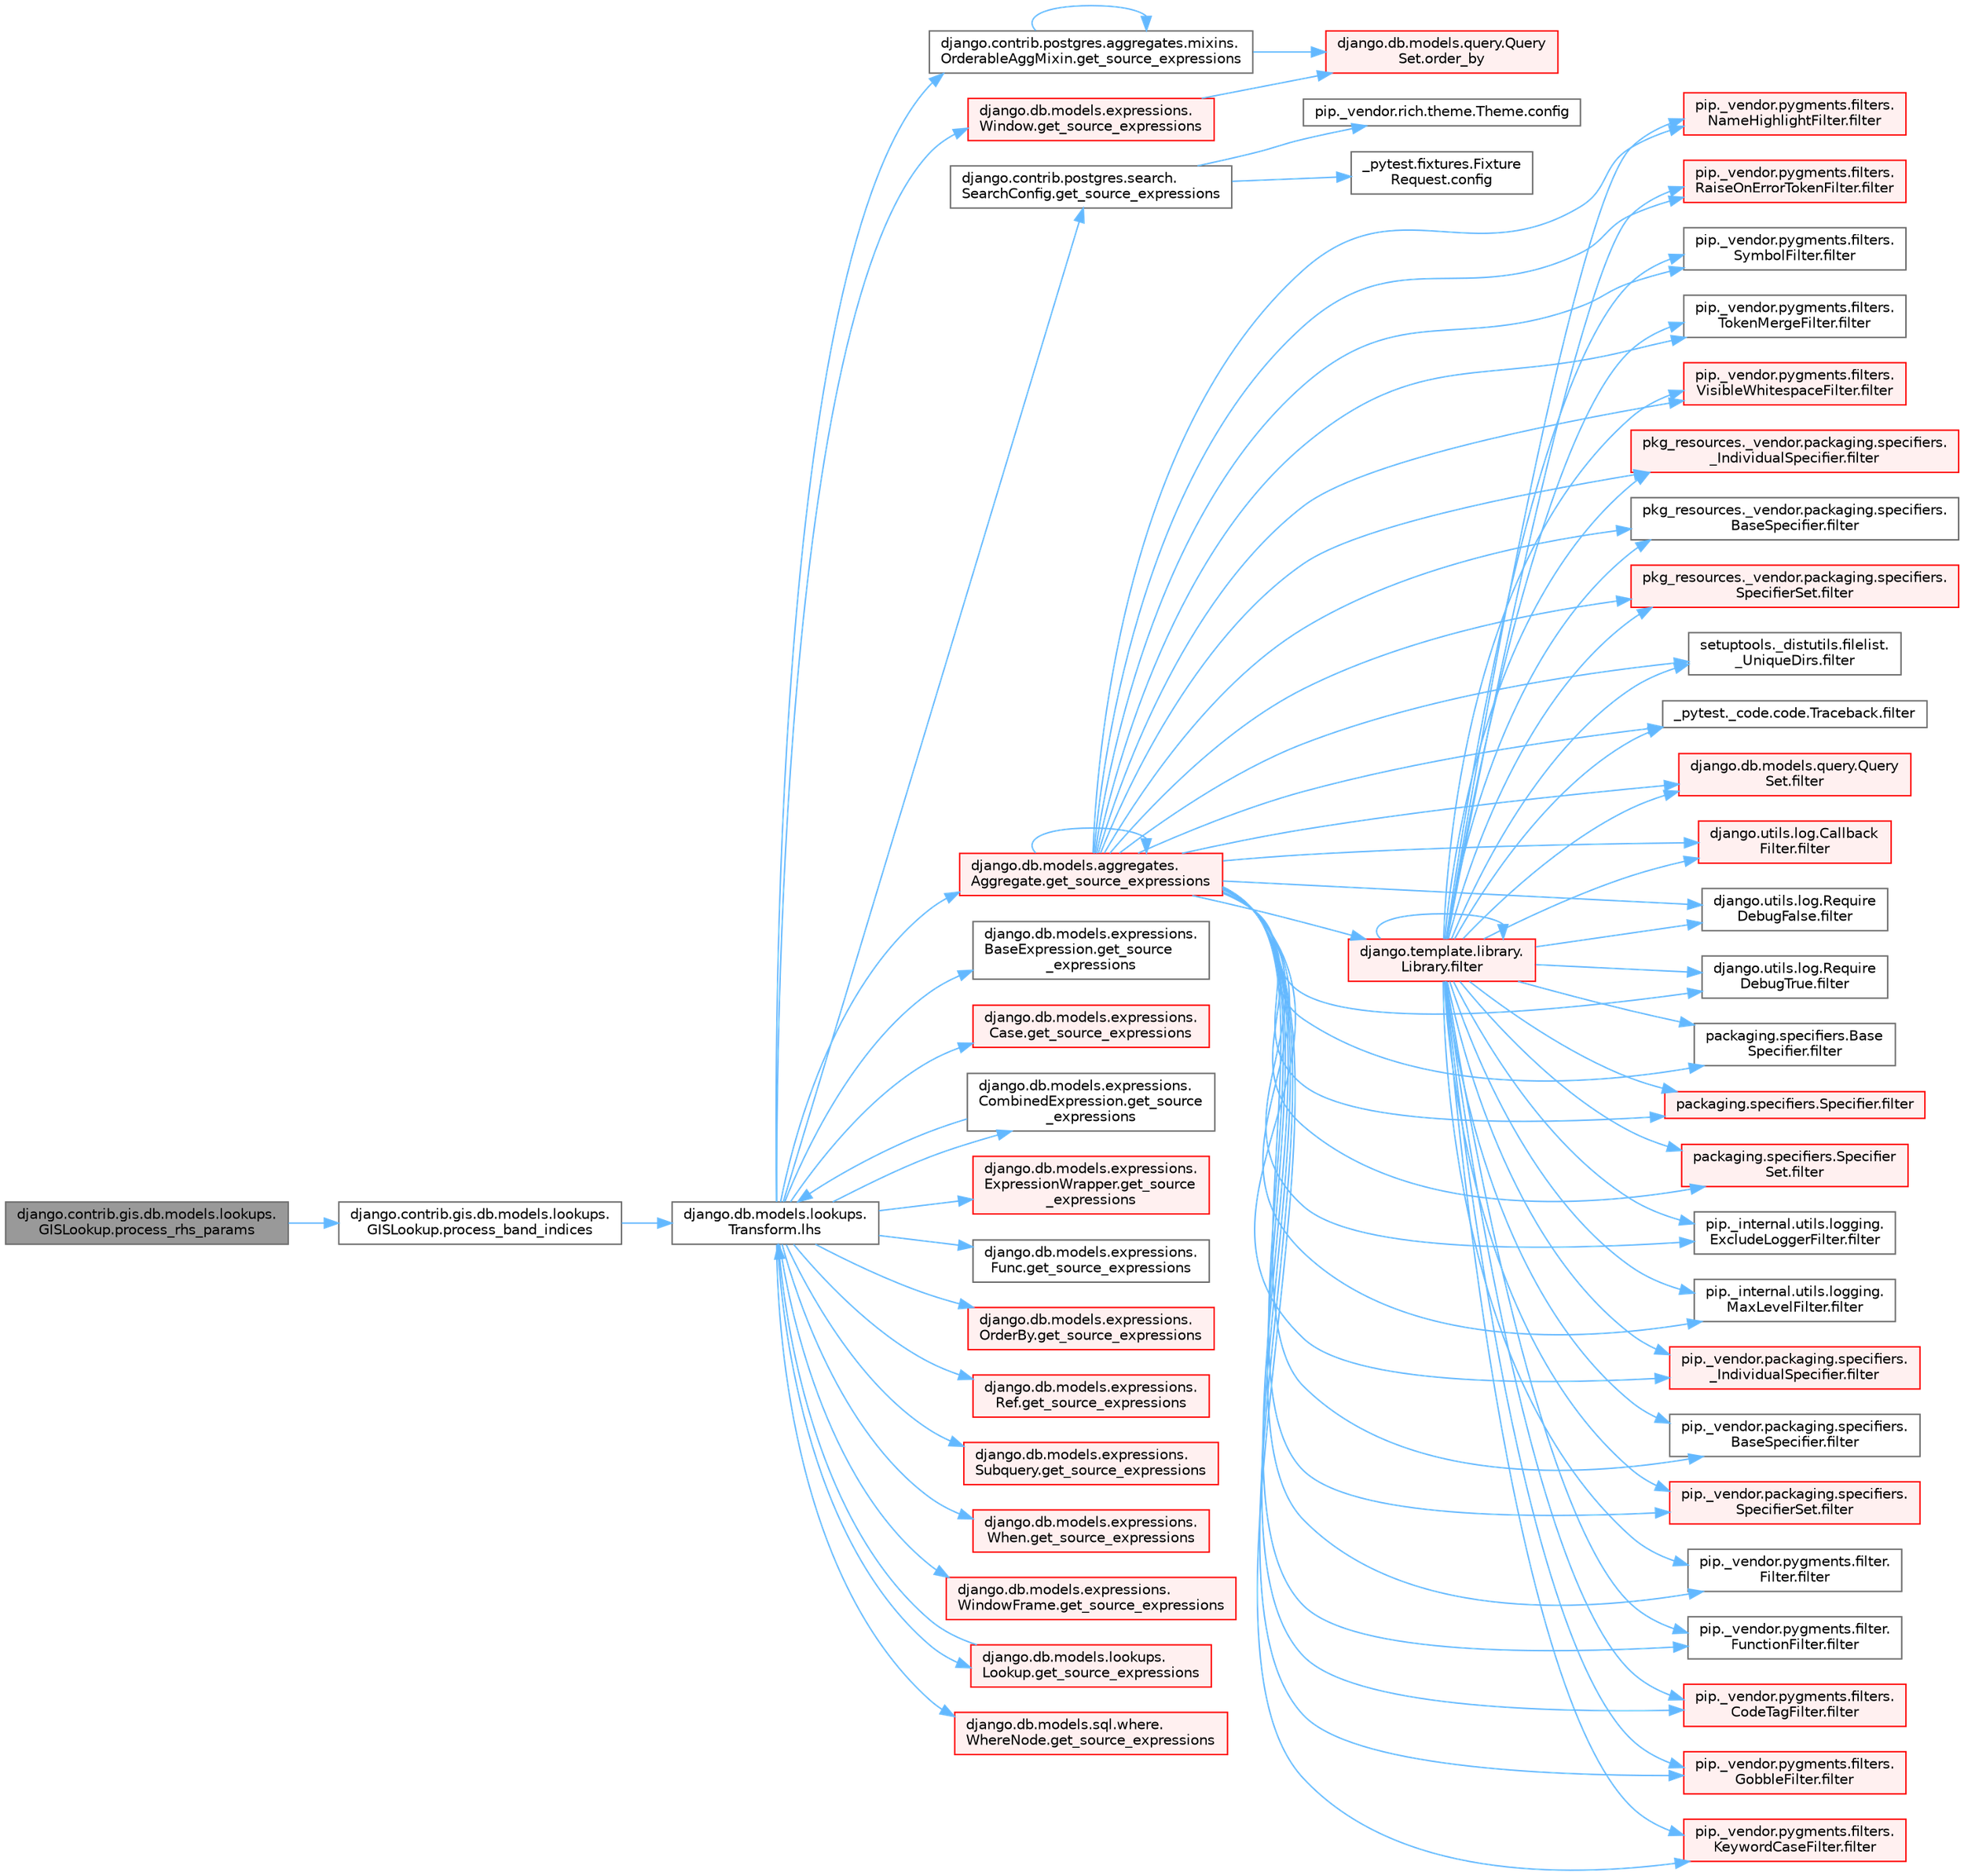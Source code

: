 digraph "django.contrib.gis.db.models.lookups.GISLookup.process_rhs_params"
{
 // LATEX_PDF_SIZE
  bgcolor="transparent";
  edge [fontname=Helvetica,fontsize=10,labelfontname=Helvetica,labelfontsize=10];
  node [fontname=Helvetica,fontsize=10,shape=box,height=0.2,width=0.4];
  rankdir="LR";
  Node1 [id="Node000001",label="django.contrib.gis.db.models.lookups.\lGISLookup.process_rhs_params",height=0.2,width=0.4,color="gray40", fillcolor="grey60", style="filled", fontcolor="black",tooltip=" "];
  Node1 -> Node2 [id="edge1_Node000001_Node000002",color="steelblue1",style="solid",tooltip=" "];
  Node2 [id="Node000002",label="django.contrib.gis.db.models.lookups.\lGISLookup.process_band_indices",height=0.2,width=0.4,color="grey40", fillcolor="white", style="filled",URL="$classdjango_1_1contrib_1_1gis_1_1db_1_1models_1_1lookups_1_1_g_i_s_lookup.html#ac075f88fe0a7fe9a34c602cc357617ff",tooltip=" "];
  Node2 -> Node3 [id="edge2_Node000002_Node000003",color="steelblue1",style="solid",tooltip=" "];
  Node3 [id="Node000003",label="django.db.models.lookups.\lTransform.lhs",height=0.2,width=0.4,color="grey40", fillcolor="white", style="filled",URL="$classdjango_1_1db_1_1models_1_1lookups_1_1_transform.html#ac0ce01e192abd1a739a4c77fcc8a1bf9",tooltip=" "];
  Node3 -> Node4 [id="edge3_Node000003_Node000004",color="steelblue1",style="solid",tooltip=" "];
  Node4 [id="Node000004",label="django.contrib.postgres.aggregates.mixins.\lOrderableAggMixin.get_source_expressions",height=0.2,width=0.4,color="grey40", fillcolor="white", style="filled",URL="$classdjango_1_1contrib_1_1postgres_1_1aggregates_1_1mixins_1_1_orderable_agg_mixin.html#abed9d6bb5142aafc8b77ac03f9d7a989",tooltip=" "];
  Node4 -> Node4 [id="edge4_Node000004_Node000004",color="steelblue1",style="solid",tooltip=" "];
  Node4 -> Node5 [id="edge5_Node000004_Node000005",color="steelblue1",style="solid",tooltip=" "];
  Node5 [id="Node000005",label="django.db.models.query.Query\lSet.order_by",height=0.2,width=0.4,color="red", fillcolor="#FFF0F0", style="filled",URL="$classdjango_1_1db_1_1models_1_1query_1_1_query_set.html#a2ad2bc4491b372d7fb5ad808262e6f01",tooltip=" "];
  Node3 -> Node21 [id="edge6_Node000003_Node000021",color="steelblue1",style="solid",tooltip=" "];
  Node21 [id="Node000021",label="django.contrib.postgres.search.\lSearchConfig.get_source_expressions",height=0.2,width=0.4,color="grey40", fillcolor="white", style="filled",URL="$classdjango_1_1contrib_1_1postgres_1_1search_1_1_search_config.html#a2c17d4dfedc6381528df8a0a1b3751bf",tooltip=" "];
  Node21 -> Node22 [id="edge7_Node000021_Node000022",color="steelblue1",style="solid",tooltip=" "];
  Node22 [id="Node000022",label="_pytest.fixtures.Fixture\lRequest.config",height=0.2,width=0.4,color="grey40", fillcolor="white", style="filled",URL="$class__pytest_1_1fixtures_1_1_fixture_request.html#a9ed7b83923283e6cc50ae1c56f68b36d",tooltip=" "];
  Node21 -> Node23 [id="edge8_Node000021_Node000023",color="steelblue1",style="solid",tooltip=" "];
  Node23 [id="Node000023",label="pip._vendor.rich.theme.Theme.config",height=0.2,width=0.4,color="grey40", fillcolor="white", style="filled",URL="$classpip_1_1__vendor_1_1rich_1_1theme_1_1_theme.html#a66944133178df92a2cc2793b6053a2ea",tooltip=" "];
  Node3 -> Node24 [id="edge9_Node000003_Node000024",color="steelblue1",style="solid",tooltip=" "];
  Node24 [id="Node000024",label="django.db.models.aggregates.\lAggregate.get_source_expressions",height=0.2,width=0.4,color="red", fillcolor="#FFF0F0", style="filled",URL="$classdjango_1_1db_1_1models_1_1aggregates_1_1_aggregate.html#a4a47839518c013f780a931e4bcf2d4f1",tooltip=" "];
  Node24 -> Node25 [id="edge10_Node000024_Node000025",color="steelblue1",style="solid",tooltip=" "];
  Node25 [id="Node000025",label="_pytest._code.code.Traceback.filter",height=0.2,width=0.4,color="grey40", fillcolor="white", style="filled",URL="$class__pytest_1_1__code_1_1code_1_1_traceback.html#a55d326907d5380a46c4d3e52f002d33f",tooltip=" "];
  Node24 -> Node26 [id="edge11_Node000024_Node000026",color="steelblue1",style="solid",tooltip=" "];
  Node26 [id="Node000026",label="django.db.models.query.Query\lSet.filter",height=0.2,width=0.4,color="red", fillcolor="#FFF0F0", style="filled",URL="$classdjango_1_1db_1_1models_1_1query_1_1_query_set.html#a9c23f79ac5a5310d628b025b5ab7b7c5",tooltip=" "];
  Node24 -> Node29 [id="edge12_Node000024_Node000029",color="steelblue1",style="solid",tooltip=" "];
  Node29 [id="Node000029",label="django.template.library.\lLibrary.filter",height=0.2,width=0.4,color="red", fillcolor="#FFF0F0", style="filled",URL="$classdjango_1_1template_1_1library_1_1_library.html#ac67bb1211ffc0354d5bf33029a58aa43",tooltip=" "];
  Node29 -> Node25 [id="edge13_Node000029_Node000025",color="steelblue1",style="solid",tooltip=" "];
  Node29 -> Node26 [id="edge14_Node000029_Node000026",color="steelblue1",style="solid",tooltip=" "];
  Node29 -> Node29 [id="edge15_Node000029_Node000029",color="steelblue1",style="solid",tooltip=" "];
  Node29 -> Node30 [id="edge16_Node000029_Node000030",color="steelblue1",style="solid",tooltip=" "];
  Node30 [id="Node000030",label="django.utils.log.Callback\lFilter.filter",height=0.2,width=0.4,color="red", fillcolor="#FFF0F0", style="filled",URL="$classdjango_1_1utils_1_1log_1_1_callback_filter.html#acd2761b2200a4e66f4bd5b729ac43db2",tooltip=" "];
  Node29 -> Node36 [id="edge17_Node000029_Node000036",color="steelblue1",style="solid",tooltip=" "];
  Node36 [id="Node000036",label="django.utils.log.Require\lDebugFalse.filter",height=0.2,width=0.4,color="grey40", fillcolor="white", style="filled",URL="$classdjango_1_1utils_1_1log_1_1_require_debug_false.html#a42e51835198458e09fb949a7af83bef8",tooltip=" "];
  Node29 -> Node37 [id="edge18_Node000029_Node000037",color="steelblue1",style="solid",tooltip=" "];
  Node37 [id="Node000037",label="django.utils.log.Require\lDebugTrue.filter",height=0.2,width=0.4,color="grey40", fillcolor="white", style="filled",URL="$classdjango_1_1utils_1_1log_1_1_require_debug_true.html#a8e1e027eea730028f70556810076c0e8",tooltip=" "];
  Node29 -> Node38 [id="edge19_Node000029_Node000038",color="steelblue1",style="solid",tooltip=" "];
  Node38 [id="Node000038",label="packaging.specifiers.Base\lSpecifier.filter",height=0.2,width=0.4,color="grey40", fillcolor="white", style="filled",URL="$classpackaging_1_1specifiers_1_1_base_specifier.html#aa87c3c882d19a56dd1f949c4b1bde70d",tooltip=" "];
  Node29 -> Node39 [id="edge20_Node000029_Node000039",color="steelblue1",style="solid",tooltip=" "];
  Node39 [id="Node000039",label="packaging.specifiers.Specifier.filter",height=0.2,width=0.4,color="red", fillcolor="#FFF0F0", style="filled",URL="$classpackaging_1_1specifiers_1_1_specifier.html#a22d9e14c5343d89e742b098b6d7997f7",tooltip=" "];
  Node29 -> Node80 [id="edge21_Node000029_Node000080",color="steelblue1",style="solid",tooltip=" "];
  Node80 [id="Node000080",label="packaging.specifiers.Specifier\lSet.filter",height=0.2,width=0.4,color="red", fillcolor="#FFF0F0", style="filled",URL="$classpackaging_1_1specifiers_1_1_specifier_set.html#a65b70b2cc0c5bad34b31461955a36d87",tooltip=" "];
  Node29 -> Node111 [id="edge22_Node000029_Node000111",color="steelblue1",style="solid",tooltip=" "];
  Node111 [id="Node000111",label="pip._internal.utils.logging.\lExcludeLoggerFilter.filter",height=0.2,width=0.4,color="grey40", fillcolor="white", style="filled",URL="$classpip_1_1__internal_1_1utils_1_1logging_1_1_exclude_logger_filter.html#a633a3ddcdc0ebbb98edf2f1e0759d22a",tooltip=" "];
  Node29 -> Node112 [id="edge23_Node000029_Node000112",color="steelblue1",style="solid",tooltip=" "];
  Node112 [id="Node000112",label="pip._internal.utils.logging.\lMaxLevelFilter.filter",height=0.2,width=0.4,color="grey40", fillcolor="white", style="filled",URL="$classpip_1_1__internal_1_1utils_1_1logging_1_1_max_level_filter.html#ac46bbe4d91f47ed8f818f64d25ed2085",tooltip=" "];
  Node29 -> Node113 [id="edge24_Node000029_Node000113",color="steelblue1",style="solid",tooltip=" "];
  Node113 [id="Node000113",label="pip._vendor.packaging.specifiers.\l_IndividualSpecifier.filter",height=0.2,width=0.4,color="red", fillcolor="#FFF0F0", style="filled",URL="$classpip_1_1__vendor_1_1packaging_1_1specifiers_1_1___individual_specifier.html#a6203976cfa5ddd6a1f47f8dfe0669fd7",tooltip=" "];
  Node29 -> Node140 [id="edge25_Node000029_Node000140",color="steelblue1",style="solid",tooltip=" "];
  Node140 [id="Node000140",label="pip._vendor.packaging.specifiers.\lBaseSpecifier.filter",height=0.2,width=0.4,color="grey40", fillcolor="white", style="filled",URL="$classpip_1_1__vendor_1_1packaging_1_1specifiers_1_1_base_specifier.html#a1b2ef14b953df0cf1a317ea573d0ea5a",tooltip=" "];
  Node29 -> Node141 [id="edge26_Node000029_Node000141",color="steelblue1",style="solid",tooltip=" "];
  Node141 [id="Node000141",label="pip._vendor.packaging.specifiers.\lSpecifierSet.filter",height=0.2,width=0.4,color="red", fillcolor="#FFF0F0", style="filled",URL="$classpip_1_1__vendor_1_1packaging_1_1specifiers_1_1_specifier_set.html#a3d7a4e9a4cb787385e37d5832bcc0a64",tooltip=" "];
  Node29 -> Node142 [id="edge27_Node000029_Node000142",color="steelblue1",style="solid",tooltip=" "];
  Node142 [id="Node000142",label="pip._vendor.pygments.filter.\lFilter.filter",height=0.2,width=0.4,color="grey40", fillcolor="white", style="filled",URL="$classpip_1_1__vendor_1_1pygments_1_1filter_1_1_filter.html#a970c118f059ea361c8f184fd86c6873d",tooltip=" "];
  Node29 -> Node143 [id="edge28_Node000029_Node000143",color="steelblue1",style="solid",tooltip=" "];
  Node143 [id="Node000143",label="pip._vendor.pygments.filter.\lFunctionFilter.filter",height=0.2,width=0.4,color="grey40", fillcolor="white", style="filled",URL="$classpip_1_1__vendor_1_1pygments_1_1filter_1_1_function_filter.html#a795616d337e49ea853139b0b96d481e7",tooltip=" "];
  Node29 -> Node144 [id="edge29_Node000029_Node000144",color="steelblue1",style="solid",tooltip=" "];
  Node144 [id="Node000144",label="pip._vendor.pygments.filters.\lCodeTagFilter.filter",height=0.2,width=0.4,color="red", fillcolor="#FFF0F0", style="filled",URL="$classpip_1_1__vendor_1_1pygments_1_1filters_1_1_code_tag_filter.html#adc7f44786b4b83da74faa23a154c8843",tooltip=" "];
  Node29 -> Node146 [id="edge30_Node000029_Node000146",color="steelblue1",style="solid",tooltip=" "];
  Node146 [id="Node000146",label="pip._vendor.pygments.filters.\lGobbleFilter.filter",height=0.2,width=0.4,color="red", fillcolor="#FFF0F0", style="filled",URL="$classpip_1_1__vendor_1_1pygments_1_1filters_1_1_gobble_filter.html#a1f8e662bb1794e2924280dc6564ca148",tooltip=" "];
  Node29 -> Node1774 [id="edge31_Node000029_Node001774",color="steelblue1",style="solid",tooltip=" "];
  Node1774 [id="Node001774",label="pip._vendor.pygments.filters.\lKeywordCaseFilter.filter",height=0.2,width=0.4,color="red", fillcolor="#FFF0F0", style="filled",URL="$classpip_1_1__vendor_1_1pygments_1_1filters_1_1_keyword_case_filter.html#a328d29510b49c572e5ded82852d167c8",tooltip=" "];
  Node29 -> Node1777 [id="edge32_Node000029_Node001777",color="steelblue1",style="solid",tooltip=" "];
  Node1777 [id="Node001777",label="pip._vendor.pygments.filters.\lNameHighlightFilter.filter",height=0.2,width=0.4,color="red", fillcolor="#FFF0F0", style="filled",URL="$classpip_1_1__vendor_1_1pygments_1_1filters_1_1_name_highlight_filter.html#ae389da6c924503203acbc80c559b0043",tooltip=" "];
  Node29 -> Node1782 [id="edge33_Node000029_Node001782",color="steelblue1",style="solid",tooltip=" "];
  Node1782 [id="Node001782",label="pip._vendor.pygments.filters.\lRaiseOnErrorTokenFilter.filter",height=0.2,width=0.4,color="red", fillcolor="#FFF0F0", style="filled",URL="$classpip_1_1__vendor_1_1pygments_1_1filters_1_1_raise_on_error_token_filter.html#aacf420bb16c8d3a430b88e78ee35b253",tooltip=" "];
  Node29 -> Node1786 [id="edge34_Node000029_Node001786",color="steelblue1",style="solid",tooltip=" "];
  Node1786 [id="Node001786",label="pip._vendor.pygments.filters.\lSymbolFilter.filter",height=0.2,width=0.4,color="grey40", fillcolor="white", style="filled",URL="$classpip_1_1__vendor_1_1pygments_1_1filters_1_1_symbol_filter.html#a567de8b7e3bc5f0a87712af81fbc70c7",tooltip=" "];
  Node29 -> Node1787 [id="edge35_Node000029_Node001787",color="steelblue1",style="solid",tooltip=" "];
  Node1787 [id="Node001787",label="pip._vendor.pygments.filters.\lTokenMergeFilter.filter",height=0.2,width=0.4,color="grey40", fillcolor="white", style="filled",URL="$classpip_1_1__vendor_1_1pygments_1_1filters_1_1_token_merge_filter.html#ac3fdd8238fb6976d42540cac395a9543",tooltip=" "];
  Node29 -> Node1788 [id="edge36_Node000029_Node001788",color="steelblue1",style="solid",tooltip=" "];
  Node1788 [id="Node001788",label="pip._vendor.pygments.filters.\lVisibleWhitespaceFilter.filter",height=0.2,width=0.4,color="red", fillcolor="#FFF0F0", style="filled",URL="$classpip_1_1__vendor_1_1pygments_1_1filters_1_1_visible_whitespace_filter.html#a9a7227d129dac7d41fe5b50d9fd97b77",tooltip=" "];
  Node29 -> Node1789 [id="edge37_Node000029_Node001789",color="steelblue1",style="solid",tooltip=" "];
  Node1789 [id="Node001789",label="pkg_resources._vendor.packaging.specifiers.\l_IndividualSpecifier.filter",height=0.2,width=0.4,color="red", fillcolor="#FFF0F0", style="filled",URL="$classpkg__resources_1_1__vendor_1_1packaging_1_1specifiers_1_1___individual_specifier.html#ad284c0e05b23f4b6838266492c00fc3e",tooltip=" "];
  Node29 -> Node1790 [id="edge38_Node000029_Node001790",color="steelblue1",style="solid",tooltip=" "];
  Node1790 [id="Node001790",label="pkg_resources._vendor.packaging.specifiers.\lBaseSpecifier.filter",height=0.2,width=0.4,color="grey40", fillcolor="white", style="filled",URL="$classpkg__resources_1_1__vendor_1_1packaging_1_1specifiers_1_1_base_specifier.html#a08f789f03784e5505adfce76a34b64f0",tooltip=" "];
  Node29 -> Node1791 [id="edge39_Node000029_Node001791",color="steelblue1",style="solid",tooltip=" "];
  Node1791 [id="Node001791",label="pkg_resources._vendor.packaging.specifiers.\lSpecifierSet.filter",height=0.2,width=0.4,color="red", fillcolor="#FFF0F0", style="filled",URL="$classpkg__resources_1_1__vendor_1_1packaging_1_1specifiers_1_1_specifier_set.html#a9935b066c65c5b7849bd09a27171e1ba",tooltip=" "];
  Node29 -> Node1792 [id="edge40_Node000029_Node001792",color="steelblue1",style="solid",tooltip=" "];
  Node1792 [id="Node001792",label="setuptools._distutils.filelist.\l_UniqueDirs.filter",height=0.2,width=0.4,color="grey40", fillcolor="white", style="filled",URL="$classsetuptools_1_1__distutils_1_1filelist_1_1___unique_dirs.html#a351fccd2f8d782034811f470cf8e3815",tooltip=" "];
  Node24 -> Node30 [id="edge41_Node000024_Node000030",color="steelblue1",style="solid",tooltip=" "];
  Node24 -> Node36 [id="edge42_Node000024_Node000036",color="steelblue1",style="solid",tooltip=" "];
  Node24 -> Node37 [id="edge43_Node000024_Node000037",color="steelblue1",style="solid",tooltip=" "];
  Node24 -> Node38 [id="edge44_Node000024_Node000038",color="steelblue1",style="solid",tooltip=" "];
  Node24 -> Node39 [id="edge45_Node000024_Node000039",color="steelblue1",style="solid",tooltip=" "];
  Node24 -> Node80 [id="edge46_Node000024_Node000080",color="steelblue1",style="solid",tooltip=" "];
  Node24 -> Node111 [id="edge47_Node000024_Node000111",color="steelblue1",style="solid",tooltip=" "];
  Node24 -> Node112 [id="edge48_Node000024_Node000112",color="steelblue1",style="solid",tooltip=" "];
  Node24 -> Node113 [id="edge49_Node000024_Node000113",color="steelblue1",style="solid",tooltip=" "];
  Node24 -> Node140 [id="edge50_Node000024_Node000140",color="steelblue1",style="solid",tooltip=" "];
  Node24 -> Node141 [id="edge51_Node000024_Node000141",color="steelblue1",style="solid",tooltip=" "];
  Node24 -> Node142 [id="edge52_Node000024_Node000142",color="steelblue1",style="solid",tooltip=" "];
  Node24 -> Node143 [id="edge53_Node000024_Node000143",color="steelblue1",style="solid",tooltip=" "];
  Node24 -> Node144 [id="edge54_Node000024_Node000144",color="steelblue1",style="solid",tooltip=" "];
  Node24 -> Node146 [id="edge55_Node000024_Node000146",color="steelblue1",style="solid",tooltip=" "];
  Node24 -> Node1774 [id="edge56_Node000024_Node001774",color="steelblue1",style="solid",tooltip=" "];
  Node24 -> Node1777 [id="edge57_Node000024_Node001777",color="steelblue1",style="solid",tooltip=" "];
  Node24 -> Node1782 [id="edge58_Node000024_Node001782",color="steelblue1",style="solid",tooltip=" "];
  Node24 -> Node1786 [id="edge59_Node000024_Node001786",color="steelblue1",style="solid",tooltip=" "];
  Node24 -> Node1787 [id="edge60_Node000024_Node001787",color="steelblue1",style="solid",tooltip=" "];
  Node24 -> Node1788 [id="edge61_Node000024_Node001788",color="steelblue1",style="solid",tooltip=" "];
  Node24 -> Node1789 [id="edge62_Node000024_Node001789",color="steelblue1",style="solid",tooltip=" "];
  Node24 -> Node1790 [id="edge63_Node000024_Node001790",color="steelblue1",style="solid",tooltip=" "];
  Node24 -> Node1791 [id="edge64_Node000024_Node001791",color="steelblue1",style="solid",tooltip=" "];
  Node24 -> Node1792 [id="edge65_Node000024_Node001792",color="steelblue1",style="solid",tooltip=" "];
  Node24 -> Node24 [id="edge66_Node000024_Node000024",color="steelblue1",style="solid",tooltip=" "];
  Node3 -> Node263 [id="edge67_Node000003_Node000263",color="steelblue1",style="solid",tooltip=" "];
  Node263 [id="Node000263",label="django.db.models.expressions.\lBaseExpression.get_source\l_expressions",height=0.2,width=0.4,color="grey40", fillcolor="white", style="filled",URL="$classdjango_1_1db_1_1models_1_1expressions_1_1_base_expression.html#a1a052b2bf91363cc1367dbffb2b47708",tooltip=" "];
  Node3 -> Node264 [id="edge68_Node000003_Node000264",color="steelblue1",style="solid",tooltip=" "];
  Node264 [id="Node000264",label="django.db.models.expressions.\lCase.get_source_expressions",height=0.2,width=0.4,color="red", fillcolor="#FFF0F0", style="filled",URL="$classdjango_1_1db_1_1models_1_1expressions_1_1_case.html#a342de2ff64d7b1a41e1a86d89dee51b4",tooltip=" "];
  Node3 -> Node271 [id="edge69_Node000003_Node000271",color="steelblue1",style="solid",tooltip=" "];
  Node271 [id="Node000271",label="django.db.models.expressions.\lCombinedExpression.get_source\l_expressions",height=0.2,width=0.4,color="grey40", fillcolor="white", style="filled",URL="$classdjango_1_1db_1_1models_1_1expressions_1_1_combined_expression.html#a310a894787d41c927558cb35b23d3a90",tooltip=" "];
  Node271 -> Node3 [id="edge70_Node000271_Node000003",color="steelblue1",style="solid",tooltip=" "];
  Node3 -> Node272 [id="edge71_Node000003_Node000272",color="steelblue1",style="solid",tooltip=" "];
  Node272 [id="Node000272",label="django.db.models.expressions.\lExpressionWrapper.get_source\l_expressions",height=0.2,width=0.4,color="red", fillcolor="#FFF0F0", style="filled",URL="$classdjango_1_1db_1_1models_1_1expressions_1_1_expression_wrapper.html#abdd54fb24f108830588d86a69e619e8f",tooltip=" "];
  Node3 -> Node276 [id="edge72_Node000003_Node000276",color="steelblue1",style="solid",tooltip=" "];
  Node276 [id="Node000276",label="django.db.models.expressions.\lFunc.get_source_expressions",height=0.2,width=0.4,color="grey40", fillcolor="white", style="filled",URL="$classdjango_1_1db_1_1models_1_1expressions_1_1_func.html#a2edd81324f310981c50c4d7d6b02fc36",tooltip=" "];
  Node3 -> Node277 [id="edge73_Node000003_Node000277",color="steelblue1",style="solid",tooltip=" "];
  Node277 [id="Node000277",label="django.db.models.expressions.\lOrderBy.get_source_expressions",height=0.2,width=0.4,color="red", fillcolor="#FFF0F0", style="filled",URL="$classdjango_1_1db_1_1models_1_1expressions_1_1_order_by.html#aa0b698a72cab3662300d9849e2e0b2df",tooltip=" "];
  Node3 -> Node278 [id="edge74_Node000003_Node000278",color="steelblue1",style="solid",tooltip=" "];
  Node278 [id="Node000278",label="django.db.models.expressions.\lRef.get_source_expressions",height=0.2,width=0.4,color="red", fillcolor="#FFF0F0", style="filled",URL="$classdjango_1_1db_1_1models_1_1expressions_1_1_ref.html#a34966901a7ce794db70ff599b65fe2ce",tooltip=" "];
  Node3 -> Node279 [id="edge75_Node000003_Node000279",color="steelblue1",style="solid",tooltip=" "];
  Node279 [id="Node000279",label="django.db.models.expressions.\lSubquery.get_source_expressions",height=0.2,width=0.4,color="red", fillcolor="#FFF0F0", style="filled",URL="$classdjango_1_1db_1_1models_1_1expressions_1_1_subquery.html#a39b90b2b3d0ee3caf0b75571062f214e",tooltip=" "];
  Node3 -> Node280 [id="edge76_Node000003_Node000280",color="steelblue1",style="solid",tooltip=" "];
  Node280 [id="Node000280",label="django.db.models.expressions.\lWhen.get_source_expressions",height=0.2,width=0.4,color="red", fillcolor="#FFF0F0", style="filled",URL="$classdjango_1_1db_1_1models_1_1expressions_1_1_when.html#aed38e210fabf48478aed2ff00ccbdfbe",tooltip=" "];
  Node3 -> Node285 [id="edge77_Node000003_Node000285",color="steelblue1",style="solid",tooltip=" "];
  Node285 [id="Node000285",label="django.db.models.expressions.\lWindow.get_source_expressions",height=0.2,width=0.4,color="red", fillcolor="#FFF0F0", style="filled",URL="$classdjango_1_1db_1_1models_1_1expressions_1_1_window.html#a52d79e8fa282239e67f8d9cdc5112388",tooltip=" "];
  Node285 -> Node5 [id="edge78_Node000285_Node000005",color="steelblue1",style="solid",tooltip=" "];
  Node3 -> Node287 [id="edge79_Node000003_Node000287",color="steelblue1",style="solid",tooltip=" "];
  Node287 [id="Node000287",label="django.db.models.expressions.\lWindowFrame.get_source_expressions",height=0.2,width=0.4,color="red", fillcolor="#FFF0F0", style="filled",URL="$classdjango_1_1db_1_1models_1_1expressions_1_1_window_frame.html#a4b54c4c9b4c4a68308953d25703a2544",tooltip=" "];
  Node3 -> Node2899 [id="edge80_Node000003_Node002899",color="steelblue1",style="solid",tooltip=" "];
  Node2899 [id="Node002899",label="django.db.models.lookups.\lLookup.get_source_expressions",height=0.2,width=0.4,color="red", fillcolor="#FFF0F0", style="filled",URL="$classdjango_1_1db_1_1models_1_1lookups_1_1_lookup.html#ab733397a7e7276a69a7092430799a22a",tooltip=" "];
  Node2899 -> Node3 [id="edge81_Node002899_Node000003",color="steelblue1",style="solid",tooltip=" "];
  Node3 -> Node2901 [id="edge82_Node000003_Node002901",color="steelblue1",style="solid",tooltip=" "];
  Node2901 [id="Node002901",label="django.db.models.sql.where.\lWhereNode.get_source_expressions",height=0.2,width=0.4,color="red", fillcolor="#FFF0F0", style="filled",URL="$classdjango_1_1db_1_1models_1_1sql_1_1where_1_1_where_node.html#ae3155308ff1faf4914e3e7f0134f49d7",tooltip=" "];
}
